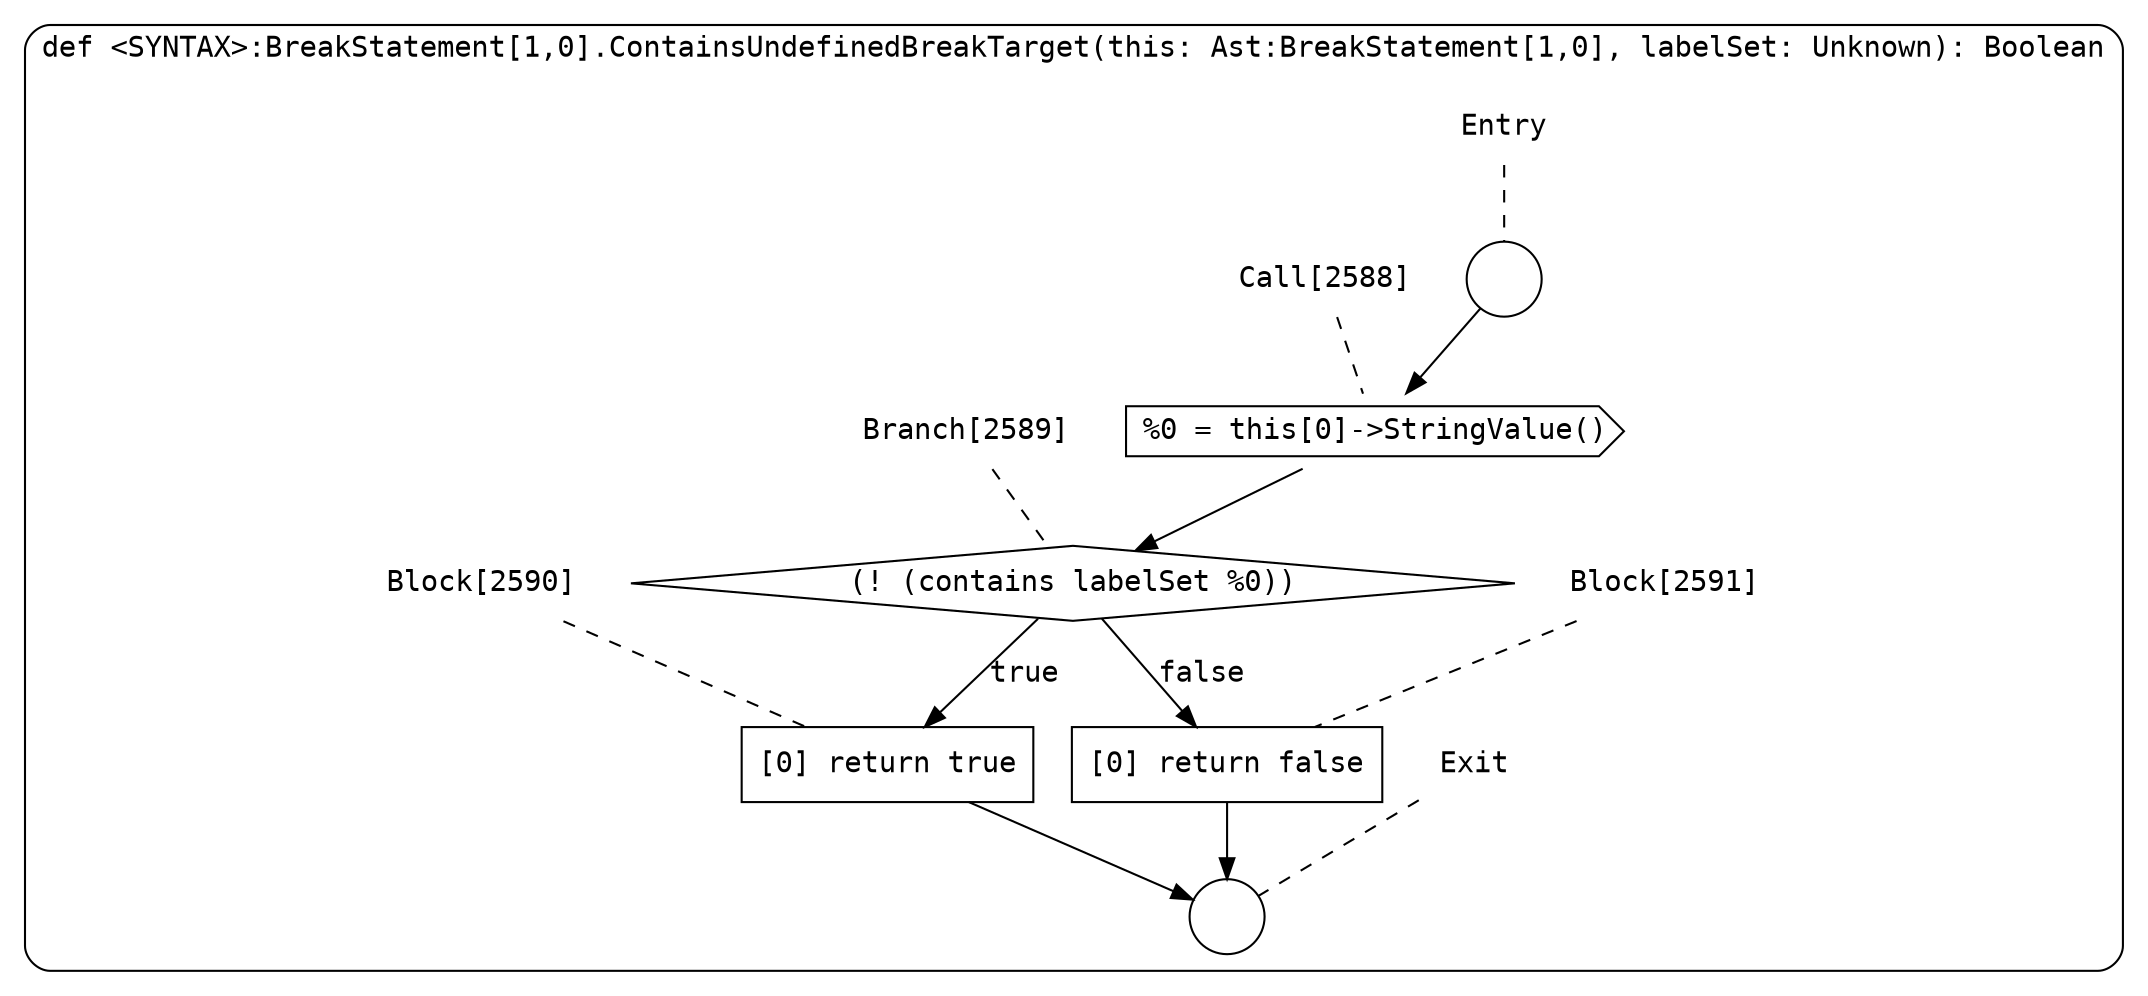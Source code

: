 digraph {
  graph [fontname = "Consolas"]
  node [fontname = "Consolas"]
  edge [fontname = "Consolas"]
  subgraph cluster580 {
    label = "def <SYNTAX>:BreakStatement[1,0].ContainsUndefinedBreakTarget(this: Ast:BreakStatement[1,0], labelSet: Unknown): Boolean"
    style = rounded
    cluster580_entry_name [shape=none, label=<<font color="black">Entry</font>>]
    cluster580_entry_name -> cluster580_entry [arrowhead=none, color="black", style=dashed]
    cluster580_entry [shape=circle label=" " color="black" fillcolor="white" style=filled]
    cluster580_entry -> node2588 [color="black"]
    cluster580_exit_name [shape=none, label=<<font color="black">Exit</font>>]
    cluster580_exit_name -> cluster580_exit [arrowhead=none, color="black", style=dashed]
    cluster580_exit [shape=circle label=" " color="black" fillcolor="white" style=filled]
    node2588_name [shape=none, label=<<font color="black">Call[2588]</font>>]
    node2588_name -> node2588 [arrowhead=none, color="black", style=dashed]
    node2588 [shape=cds, label=<<font color="black">%0 = this[0]-&gt;StringValue()</font>> color="black" fillcolor="white", style=filled]
    node2588 -> node2589 [color="black"]
    node2589_name [shape=none, label=<<font color="black">Branch[2589]</font>>]
    node2589_name -> node2589 [arrowhead=none, color="black", style=dashed]
    node2589 [shape=diamond, label=<<font color="black">(! (contains labelSet %0))</font>> color="black" fillcolor="white", style=filled]
    node2589 -> node2590 [label=<<font color="black">true</font>> color="black"]
    node2589 -> node2591 [label=<<font color="black">false</font>> color="black"]
    node2590_name [shape=none, label=<<font color="black">Block[2590]</font>>]
    node2590_name -> node2590 [arrowhead=none, color="black", style=dashed]
    node2590 [shape=box, label=<<font color="black">[0] return true<BR ALIGN="LEFT"/></font>> color="black" fillcolor="white", style=filled]
    node2590 -> cluster580_exit [color="black"]
    node2591_name [shape=none, label=<<font color="black">Block[2591]</font>>]
    node2591_name -> node2591 [arrowhead=none, color="black", style=dashed]
    node2591 [shape=box, label=<<font color="black">[0] return false<BR ALIGN="LEFT"/></font>> color="black" fillcolor="white", style=filled]
    node2591 -> cluster580_exit [color="black"]
  }
}